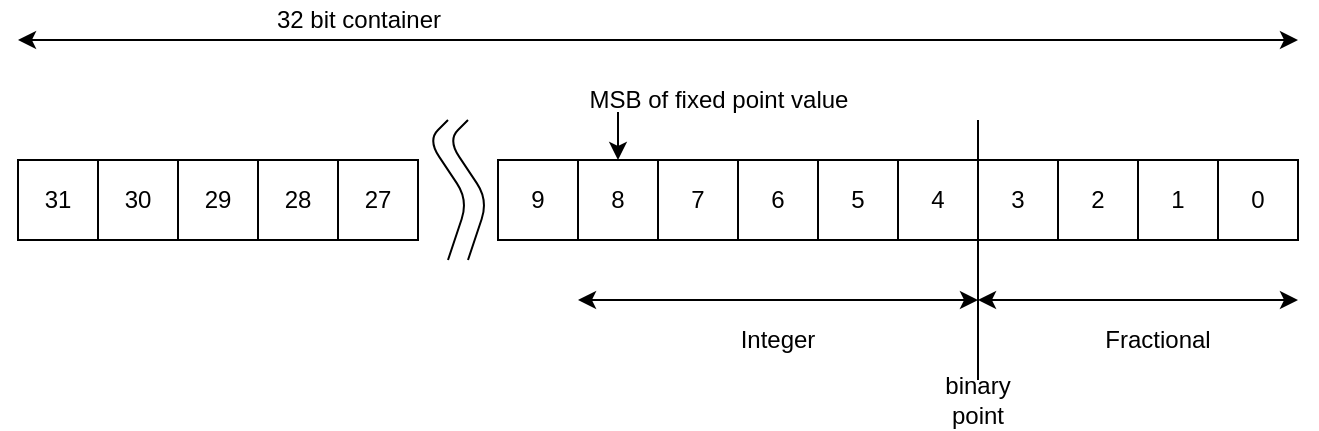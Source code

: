 <mxfile version="15.7.1" type="device"><diagram id="4nKYLPlXuGEGOIIbuMFm" name="Page-1"><mxGraphModel dx="790" dy="642" grid="1" gridSize="10" guides="1" tooltips="1" connect="1" arrows="1" fold="1" page="1" pageScale="1" pageWidth="827" pageHeight="1169" math="0" shadow="0"><root><mxCell id="0"/><mxCell id="1" parent="0"/><mxCell id="AwdIu5VGRZDE-zzk0gJ8-1" value="31" style="rounded=0;whiteSpace=wrap;html=1;" parent="1" vertex="1"><mxGeometry x="120" y="200" width="40" height="40" as="geometry"/></mxCell><mxCell id="AwdIu5VGRZDE-zzk0gJ8-2" value="30" style="rounded=0;whiteSpace=wrap;html=1;" parent="1" vertex="1"><mxGeometry x="160" y="200" width="40" height="40" as="geometry"/></mxCell><mxCell id="AwdIu5VGRZDE-zzk0gJ8-3" value="29" style="rounded=0;whiteSpace=wrap;html=1;" parent="1" vertex="1"><mxGeometry x="200" y="200" width="40" height="40" as="geometry"/></mxCell><mxCell id="AwdIu5VGRZDE-zzk0gJ8-4" value="28" style="rounded=0;whiteSpace=wrap;html=1;" parent="1" vertex="1"><mxGeometry x="240" y="200" width="40" height="40" as="geometry"/></mxCell><mxCell id="AwdIu5VGRZDE-zzk0gJ8-5" value="27" style="rounded=0;whiteSpace=wrap;html=1;" parent="1" vertex="1"><mxGeometry x="280" y="200" width="40" height="40" as="geometry"/></mxCell><mxCell id="AwdIu5VGRZDE-zzk0gJ8-6" value="9" style="rounded=0;whiteSpace=wrap;html=1;" parent="1" vertex="1"><mxGeometry x="360" y="200" width="40" height="40" as="geometry"/></mxCell><mxCell id="AwdIu5VGRZDE-zzk0gJ8-7" value="MSB of fixed point value" style="text;html=1;align=center;verticalAlign=middle;resizable=0;points=[];autosize=1;strokeColor=none;fillColor=none;" parent="1" vertex="1"><mxGeometry x="400" y="160" width="140" height="20" as="geometry"/></mxCell><mxCell id="AwdIu5VGRZDE-zzk0gJ8-8" value="8" style="rounded=0;whiteSpace=wrap;html=1;" parent="1" vertex="1"><mxGeometry x="400" y="200" width="40" height="40" as="geometry"/></mxCell><mxCell id="AwdIu5VGRZDE-zzk0gJ8-9" value="0" style="rounded=0;whiteSpace=wrap;html=1;" parent="1" vertex="1"><mxGeometry x="720" y="200" width="40" height="40" as="geometry"/></mxCell><mxCell id="AwdIu5VGRZDE-zzk0gJ8-10" value="1" style="rounded=0;whiteSpace=wrap;html=1;" parent="1" vertex="1"><mxGeometry x="680" y="200" width="40" height="40" as="geometry"/></mxCell><mxCell id="AwdIu5VGRZDE-zzk0gJ8-11" value="2" style="rounded=0;whiteSpace=wrap;html=1;" parent="1" vertex="1"><mxGeometry x="640" y="200" width="40" height="40" as="geometry"/></mxCell><mxCell id="AwdIu5VGRZDE-zzk0gJ8-12" value="3" style="rounded=0;whiteSpace=wrap;html=1;" parent="1" vertex="1"><mxGeometry x="600" y="200" width="40" height="40" as="geometry"/></mxCell><mxCell id="AwdIu5VGRZDE-zzk0gJ8-13" value="4" style="rounded=0;whiteSpace=wrap;html=1;" parent="1" vertex="1"><mxGeometry x="560" y="200" width="40" height="40" as="geometry"/></mxCell><mxCell id="AwdIu5VGRZDE-zzk0gJ8-14" value="5" style="rounded=0;whiteSpace=wrap;html=1;" parent="1" vertex="1"><mxGeometry x="520" y="200" width="40" height="40" as="geometry"/></mxCell><mxCell id="AwdIu5VGRZDE-zzk0gJ8-15" value="6" style="rounded=0;whiteSpace=wrap;html=1;" parent="1" vertex="1"><mxGeometry x="480" y="200" width="40" height="40" as="geometry"/></mxCell><mxCell id="AwdIu5VGRZDE-zzk0gJ8-16" value="7" style="rounded=0;whiteSpace=wrap;html=1;" parent="1" vertex="1"><mxGeometry x="440" y="200" width="40" height="40" as="geometry"/></mxCell><mxCell id="AwdIu5VGRZDE-zzk0gJ8-17" value="" style="endArrow=none;html=1;" parent="1" edge="1"><mxGeometry width="50" height="50" relative="1" as="geometry"><mxPoint x="345" y="250" as="sourcePoint"/><mxPoint x="345" y="180" as="targetPoint"/><Array as="points"><mxPoint x="355" y="220"/><mxPoint x="335" y="190"/></Array></mxGeometry></mxCell><mxCell id="AwdIu5VGRZDE-zzk0gJ8-18" value="" style="endArrow=none;html=1;" parent="1" edge="1"><mxGeometry width="50" height="50" relative="1" as="geometry"><mxPoint x="335" y="250" as="sourcePoint"/><mxPoint x="335" y="180" as="targetPoint"/><Array as="points"><mxPoint x="345" y="220"/><mxPoint x="325" y="190"/></Array></mxGeometry></mxCell><mxCell id="AwdIu5VGRZDE-zzk0gJ8-20" value="" style="endArrow=classic;startArrow=classic;html=1;" parent="1" edge="1"><mxGeometry width="50" height="50" relative="1" as="geometry"><mxPoint x="600" y="270" as="sourcePoint"/><mxPoint x="760" y="270" as="targetPoint"/></mxGeometry></mxCell><mxCell id="AwdIu5VGRZDE-zzk0gJ8-22" value="" style="endArrow=classic;startArrow=classic;html=1;" parent="1" edge="1"><mxGeometry width="50" height="50" relative="1" as="geometry"><mxPoint x="400" y="270" as="sourcePoint"/><mxPoint x="600.0" y="270" as="targetPoint"/></mxGeometry></mxCell><mxCell id="AwdIu5VGRZDE-zzk0gJ8-23" value="Integer" style="text;html=1;strokeColor=none;fillColor=none;align=center;verticalAlign=middle;whiteSpace=wrap;rounded=0;" parent="1" vertex="1"><mxGeometry x="480" y="280" width="40" height="20" as="geometry"/></mxCell><mxCell id="AwdIu5VGRZDE-zzk0gJ8-24" value="Fractional" style="text;html=1;strokeColor=none;fillColor=none;align=center;verticalAlign=middle;whiteSpace=wrap;rounded=0;" parent="1" vertex="1"><mxGeometry x="670" y="280" width="40" height="20" as="geometry"/></mxCell><mxCell id="OFbv1YSyEuJwOG8v-7oY-1" value="binary point" style="text;html=1;strokeColor=none;fillColor=none;align=center;verticalAlign=middle;whiteSpace=wrap;rounded=0;" vertex="1" parent="1"><mxGeometry x="580" y="310" width="40" height="20" as="geometry"/></mxCell><mxCell id="OFbv1YSyEuJwOG8v-7oY-2" value="" style="endArrow=classic;startArrow=classic;html=1;" edge="1" parent="1"><mxGeometry width="50" height="50" relative="1" as="geometry"><mxPoint x="120" y="140" as="sourcePoint"/><mxPoint x="760.0" y="140" as="targetPoint"/></mxGeometry></mxCell><mxCell id="OFbv1YSyEuJwOG8v-7oY-3" value="32 bit container" style="text;html=1;align=center;verticalAlign=middle;resizable=0;points=[];autosize=1;strokeColor=none;fillColor=none;" vertex="1" parent="1"><mxGeometry x="240" y="120" width="100" height="20" as="geometry"/></mxCell><mxCell id="OFbv1YSyEuJwOG8v-7oY-4" value="" style="endArrow=none;html=1;rounded=0;entryX=0.5;entryY=0;entryDx=0;entryDy=0;" edge="1" parent="1" target="OFbv1YSyEuJwOG8v-7oY-1"><mxGeometry width="50" height="50" relative="1" as="geometry"><mxPoint x="600" y="180" as="sourcePoint"/><mxPoint x="510" y="380" as="targetPoint"/></mxGeometry></mxCell><mxCell id="OFbv1YSyEuJwOG8v-7oY-5" value="" style="endArrow=classic;html=1;rounded=0;entryX=0.5;entryY=0;entryDx=0;entryDy=0;" edge="1" parent="1" target="AwdIu5VGRZDE-zzk0gJ8-8"><mxGeometry width="50" height="50" relative="1" as="geometry"><mxPoint x="420" y="176" as="sourcePoint"/><mxPoint x="510" y="380" as="targetPoint"/></mxGeometry></mxCell></root></mxGraphModel></diagram></mxfile>